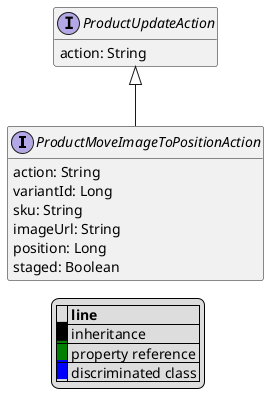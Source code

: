 @startuml

hide empty fields
hide empty methods
legend
|= |= line |
|<back:black>   </back>| inheritance |
|<back:green>   </back>| property reference |
|<back:blue>   </back>| discriminated class |
endlegend
interface ProductMoveImageToPositionAction [[ProductMoveImageToPositionAction.svg]] extends ProductUpdateAction {
    action: String
    variantId: Long
    sku: String
    imageUrl: String
    position: Long
    staged: Boolean
}
interface ProductUpdateAction [[ProductUpdateAction.svg]]  {
    action: String
}





@enduml
